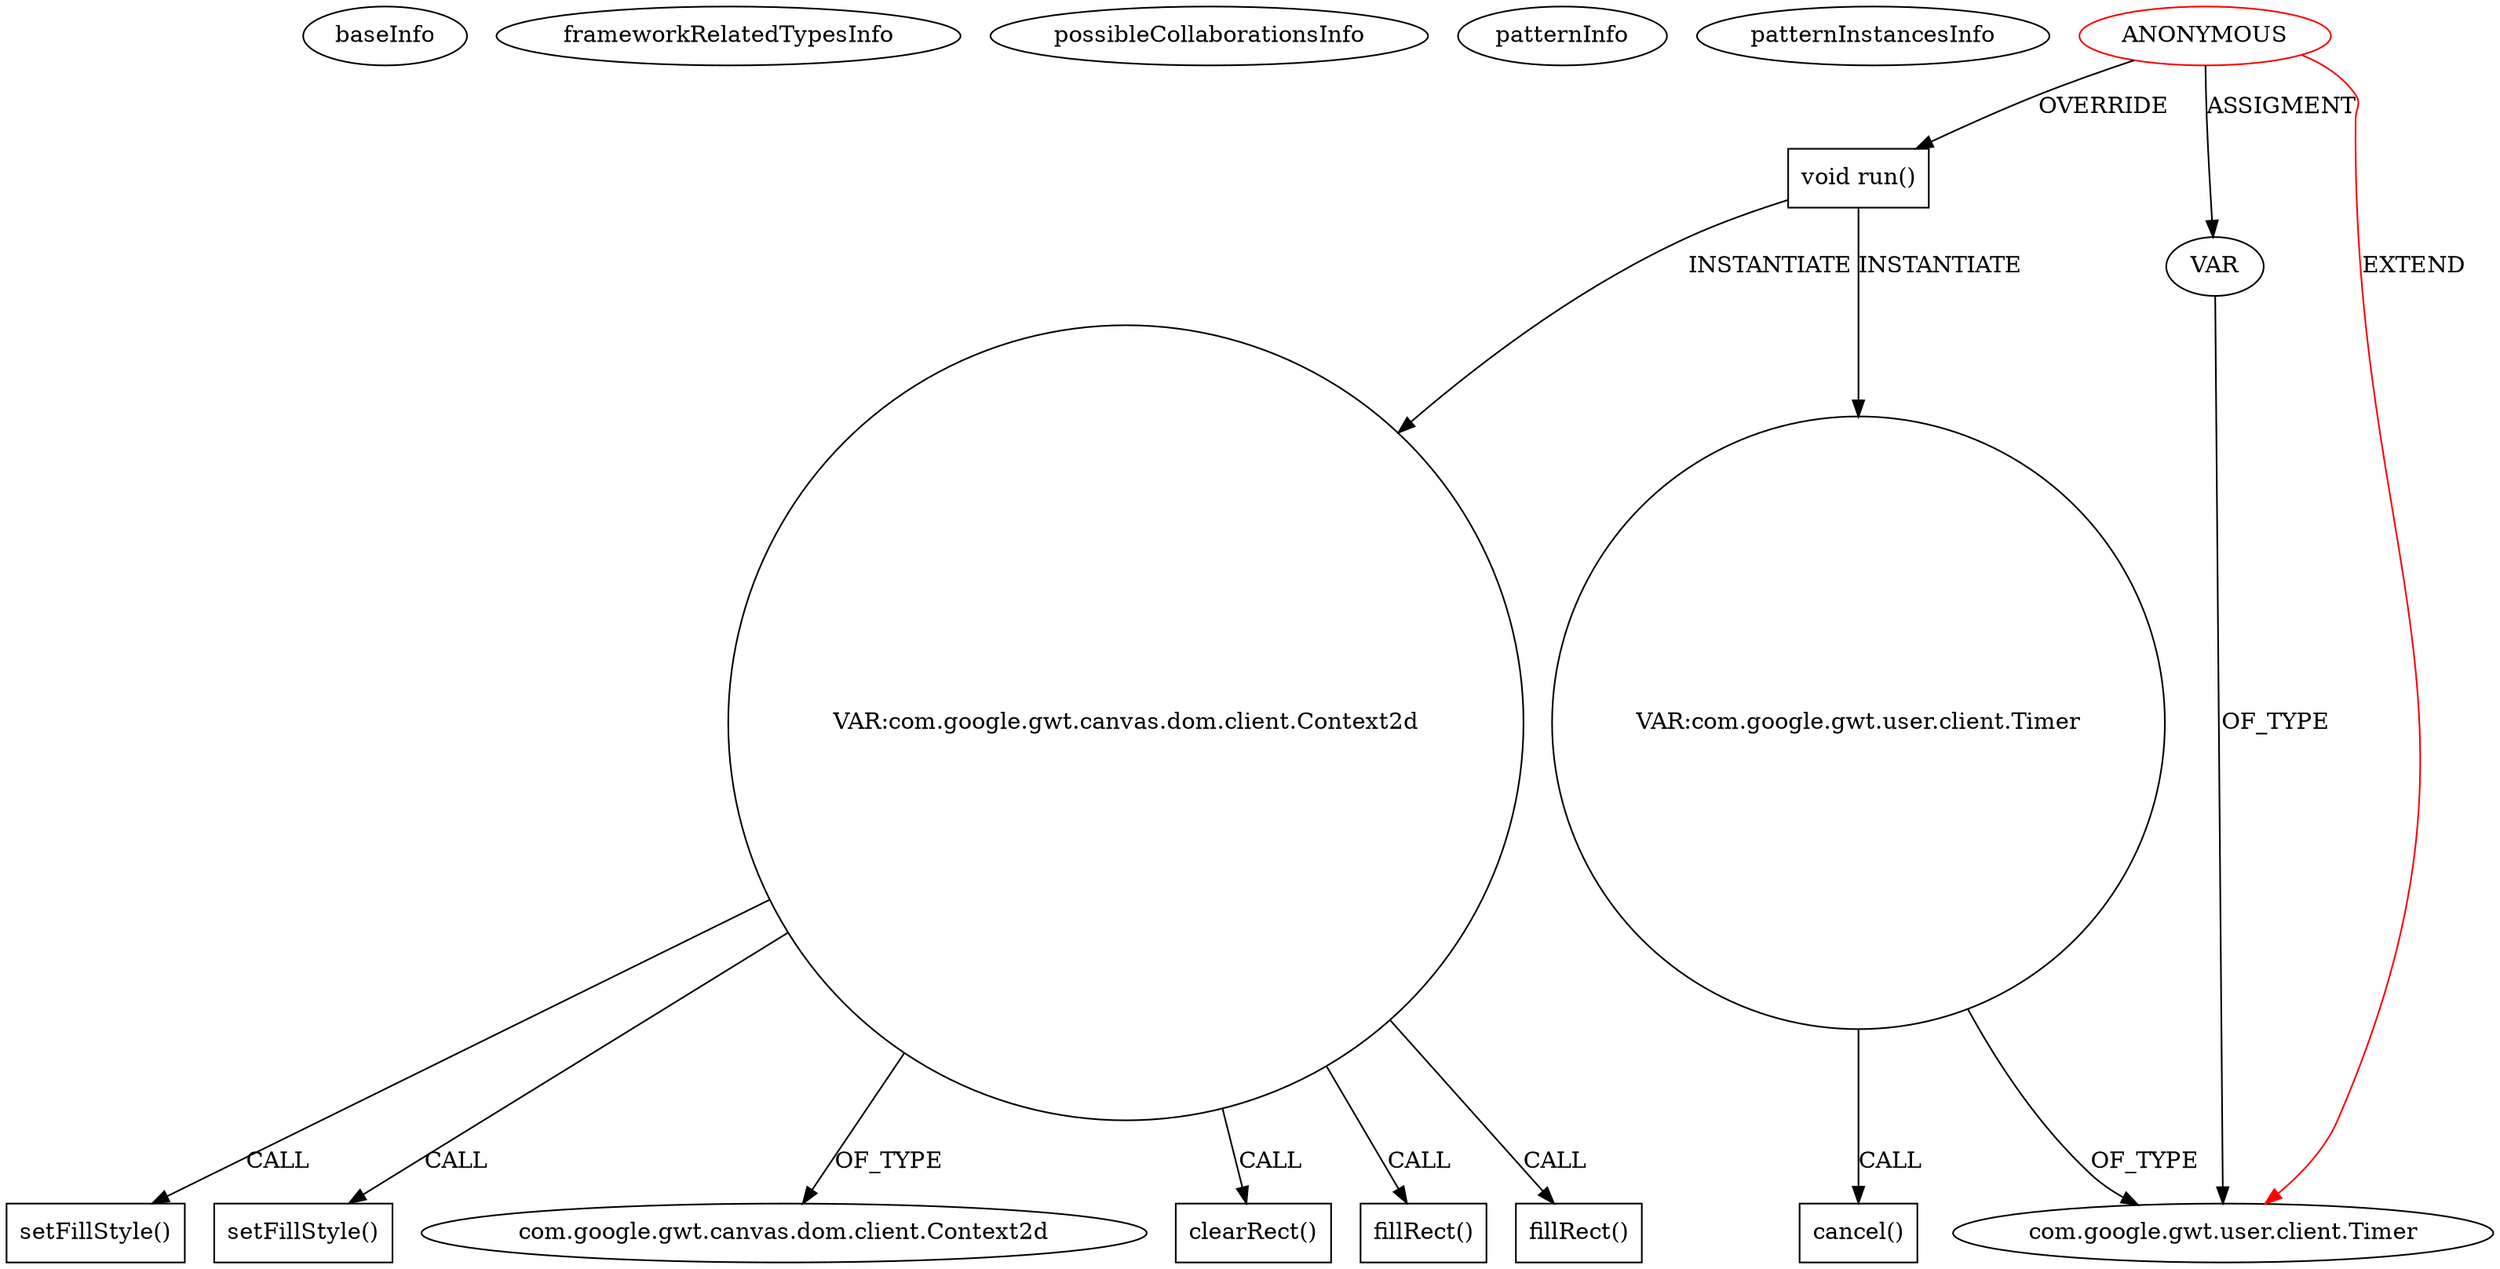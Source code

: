 digraph {
baseInfo[graphId=180,category="pattern",isAnonymous=true,possibleRelation=false]
frameworkRelatedTypesInfo[0="com.google.gwt.user.client.Timer"]
possibleCollaborationsInfo[]
patternInfo[frequency=2.0,patternRootClient=0]
patternInstancesInfo[0="oussamazoghlami-TetrisGwt~/oussamazoghlami-TetrisGwt/TetrisGwt-master/Tetris/src/com/sfeir/tutorials/client/views/TetrisGameWidget.java~void clearWidget()~4246",1="oussamazoghlami-TetrisGwt~/oussamazoghlami-TetrisGwt/TetrisGwt-master/Tetris/src/com/sfeir/tutorials/client/views/TetrisGameWidget.java~void makeTranslationAnimation(double,java.util.List)~4248"]
4[label="void run()",vertexType="OVERRIDING_METHOD_DECLARATION",isFrameworkType=false,shape=box]
5[label="VAR:com.google.gwt.canvas.dom.client.Context2d",vertexType="VARIABLE_EXPRESION",isFrameworkType=false,shape=circle]
9[label="setFillStyle()",vertexType="INSIDE_CALL",isFrameworkType=false,shape=box]
0[label="ANONYMOUS",vertexType="ROOT_ANONYMOUS_DECLARATION",isFrameworkType=false,color=red]
22[label="VAR:com.google.gwt.user.client.Timer",vertexType="VARIABLE_EXPRESION",isFrameworkType=false,shape=circle]
23[label="cancel()",vertexType="INSIDE_CALL",isFrameworkType=false,shape=box]
19[label="setFillStyle()",vertexType="INSIDE_CALL",isFrameworkType=false,shape=box]
7[label="com.google.gwt.canvas.dom.client.Context2d",vertexType="FRAMEWORK_CLASS_TYPE",isFrameworkType=false]
2[label="VAR",vertexType="OUTSIDE_VARIABLE_EXPRESION",isFrameworkType=false]
6[label="clearRect()",vertexType="INSIDE_CALL",isFrameworkType=false,shape=box]
1[label="com.google.gwt.user.client.Timer",vertexType="FRAMEWORK_CLASS_TYPE",isFrameworkType=false]
11[label="fillRect()",vertexType="INSIDE_CALL",isFrameworkType=false,shape=box]
15[label="fillRect()",vertexType="INSIDE_CALL",isFrameworkType=false,shape=box]
0->2[label="ASSIGMENT"]
2->1[label="OF_TYPE"]
0->1[label="EXTEND",color=red]
5->15[label="CALL"]
5->9[label="CALL"]
4->22[label="INSTANTIATE"]
5->19[label="CALL"]
22->23[label="CALL"]
5->7[label="OF_TYPE"]
0->4[label="OVERRIDE"]
5->11[label="CALL"]
5->6[label="CALL"]
4->5[label="INSTANTIATE"]
22->1[label="OF_TYPE"]
}
